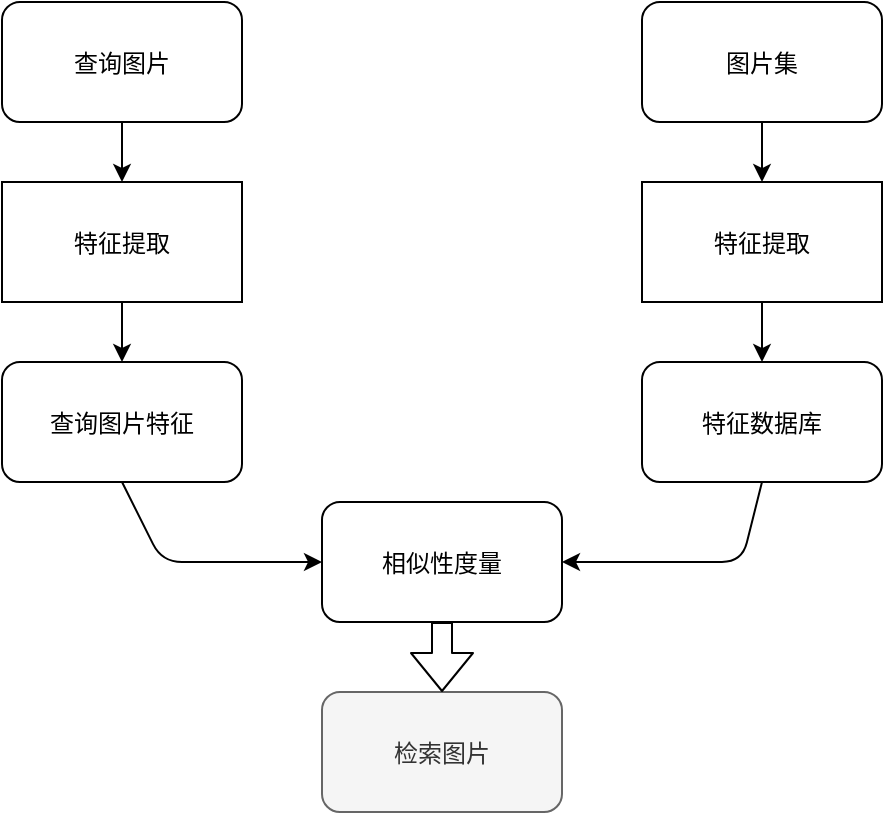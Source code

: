 <mxfile version="14.6.13" type="github">
  <diagram id="XP_PLw1jgjx3aJoFOPUB" name="Page-1">
    <mxGraphModel dx="942" dy="624" grid="1" gridSize="10" guides="1" tooltips="1" connect="1" arrows="1" fold="1" page="1" pageScale="1" pageWidth="827" pageHeight="1169" math="0" shadow="0">
      <root>
        <mxCell id="0" />
        <mxCell id="1" parent="0" />
        <mxCell id="Ae3-Lwz8uRTTpqbB931T-1" value="查询图片" style="rounded=1;" parent="1" vertex="1">
          <mxGeometry x="180" y="180" width="120" height="60" as="geometry" />
        </mxCell>
        <mxCell id="Ae3-Lwz8uRTTpqbB931T-2" value="图片集" style="rounded=1;" parent="1" vertex="1">
          <mxGeometry x="500" y="180" width="120" height="60" as="geometry" />
        </mxCell>
        <mxCell id="Ae3-Lwz8uRTTpqbB931T-3" value="特征提取" style="rounded=0;" parent="1" vertex="1">
          <mxGeometry x="180" y="270" width="120" height="60" as="geometry" />
        </mxCell>
        <mxCell id="Ae3-Lwz8uRTTpqbB931T-4" value="特征提取" style="rounded=0;" parent="1" vertex="1">
          <mxGeometry x="500" y="270" width="120" height="60" as="geometry" />
        </mxCell>
        <mxCell id="Ae3-Lwz8uRTTpqbB931T-5" value="查询图片特征" style="rounded=1;" parent="1" vertex="1">
          <mxGeometry x="180" y="360" width="120" height="60" as="geometry" />
        </mxCell>
        <mxCell id="Ae3-Lwz8uRTTpqbB931T-6" value="特征数据库" style="rounded=1;" parent="1" vertex="1">
          <mxGeometry x="500" y="360" width="120" height="60" as="geometry" />
        </mxCell>
        <mxCell id="Ae3-Lwz8uRTTpqbB931T-7" value="相似性度量" style="rounded=1;" parent="1" vertex="1">
          <mxGeometry x="340" y="430" width="120" height="60" as="geometry" />
        </mxCell>
        <mxCell id="Ae3-Lwz8uRTTpqbB931T-8" value="检索图片" style="rounded=1;fillColor=#f5f5f5;strokeColor=#666666;fontColor=#333333;" parent="1" vertex="1">
          <mxGeometry x="340" y="525" width="120" height="60" as="geometry" />
        </mxCell>
        <mxCell id="Ae3-Lwz8uRTTpqbB931T-9" value="" style="endArrow=classic;exitX=0.5;exitY=1;exitDx=0;exitDy=0;entryX=0.5;entryY=0;entryDx=0;entryDy=0;" parent="1" source="Ae3-Lwz8uRTTpqbB931T-1" target="Ae3-Lwz8uRTTpqbB931T-3" edge="1">
          <mxGeometry width="50" height="50" relative="1" as="geometry">
            <mxPoint x="290" y="260" as="sourcePoint" />
            <mxPoint x="340" y="210" as="targetPoint" />
          </mxGeometry>
        </mxCell>
        <mxCell id="Ae3-Lwz8uRTTpqbB931T-10" value="" style="endArrow=classic;exitX=0.5;exitY=1;exitDx=0;exitDy=0;entryX=0.5;entryY=0;entryDx=0;entryDy=0;" parent="1" source="Ae3-Lwz8uRTTpqbB931T-3" target="Ae3-Lwz8uRTTpqbB931T-5" edge="1">
          <mxGeometry width="50" height="50" relative="1" as="geometry">
            <mxPoint x="70" y="350" as="sourcePoint" />
            <mxPoint x="120" y="300" as="targetPoint" />
          </mxGeometry>
        </mxCell>
        <mxCell id="Ae3-Lwz8uRTTpqbB931T-11" value="" style="endArrow=classic;exitX=0.5;exitY=1;exitDx=0;exitDy=0;entryX=0.5;entryY=0;entryDx=0;entryDy=0;" parent="1" source="Ae3-Lwz8uRTTpqbB931T-2" target="Ae3-Lwz8uRTTpqbB931T-4" edge="1">
          <mxGeometry width="50" height="50" relative="1" as="geometry">
            <mxPoint x="400" y="280" as="sourcePoint" />
            <mxPoint x="450" y="230" as="targetPoint" />
          </mxGeometry>
        </mxCell>
        <mxCell id="Ae3-Lwz8uRTTpqbB931T-12" value="" style="endArrow=classic;exitX=0.5;exitY=1;exitDx=0;exitDy=0;entryX=0.5;entryY=0;entryDx=0;entryDy=0;" parent="1" source="Ae3-Lwz8uRTTpqbB931T-4" target="Ae3-Lwz8uRTTpqbB931T-6" edge="1">
          <mxGeometry width="50" height="50" relative="1" as="geometry">
            <mxPoint x="390" y="390" as="sourcePoint" />
            <mxPoint x="440" y="340" as="targetPoint" />
          </mxGeometry>
        </mxCell>
        <mxCell id="Ae3-Lwz8uRTTpqbB931T-13" value="" style="endArrow=classic;exitX=0.5;exitY=1;exitDx=0;exitDy=0;entryX=0;entryY=0.5;entryDx=0;entryDy=0;" parent="1" source="Ae3-Lwz8uRTTpqbB931T-5" target="Ae3-Lwz8uRTTpqbB931T-7" edge="1">
          <mxGeometry width="50" height="50" relative="1" as="geometry">
            <mxPoint x="260" y="530" as="sourcePoint" />
            <mxPoint x="350" y="470" as="targetPoint" />
            <Array as="points">
              <mxPoint x="260" y="460" />
            </Array>
          </mxGeometry>
        </mxCell>
        <mxCell id="Ae3-Lwz8uRTTpqbB931T-14" value="" style="endArrow=classic;exitX=0.5;exitY=1;exitDx=0;exitDy=0;entryX=1;entryY=0.5;entryDx=0;entryDy=0;" parent="1" source="Ae3-Lwz8uRTTpqbB931T-6" target="Ae3-Lwz8uRTTpqbB931T-7" edge="1">
          <mxGeometry width="50" height="50" relative="1" as="geometry">
            <mxPoint x="620" y="530" as="sourcePoint" />
            <mxPoint x="670" y="480" as="targetPoint" />
            <Array as="points">
              <mxPoint x="550" y="460" />
            </Array>
          </mxGeometry>
        </mxCell>
        <mxCell id="Ae3-Lwz8uRTTpqbB931T-15" value="" style="shape=flexArrow;endArrow=classic;exitX=0.5;exitY=1;exitDx=0;exitDy=0;entryX=0.5;entryY=0;entryDx=0;entryDy=0;" parent="1" source="Ae3-Lwz8uRTTpqbB931T-7" target="Ae3-Lwz8uRTTpqbB931T-8" edge="1">
          <mxGeometry width="50" height="50" relative="1" as="geometry">
            <mxPoint x="220" y="540" as="sourcePoint" />
            <mxPoint x="270" y="490" as="targetPoint" />
          </mxGeometry>
        </mxCell>
      </root>
    </mxGraphModel>
  </diagram>
</mxfile>
